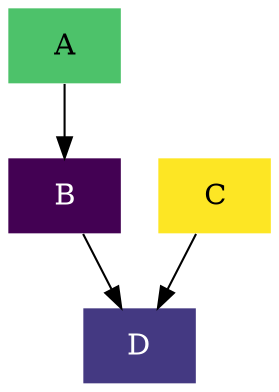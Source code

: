 strict digraph {

    graph [
        rankdir=TB,
        ranksep=0.5,
        nodesep=0.25
    ];
    
    node [
        shape=plaintext,
        style=filled
    ];
    
    edge [
        weight=2.
    ];


    "A" [
        label=<
        <TABLE BORDER="0" CELLBORDER="0" CELLSPACING="0" CELLPADDING="0">
          <TR>
            <TD><FONT COLOR="#000000">A</FONT></TD>
          </TR>
        </TABLE>
        >
        ,
        fillcolor="#4dc26a"
    ];
    
    "B" [
        label=<
        <TABLE BORDER="0" CELLBORDER="0" CELLSPACING="0" CELLPADDING="0">
          <TR>
            <TD><FONT COLOR="#ffffff">B</FONT></TD>
          </TR>
        </TABLE>
        >
        ,
        fillcolor="#430153"
    ];
    
    "C" [
        label=<
        <TABLE BORDER="0" CELLBORDER="0" CELLSPACING="0" CELLPADDING="0">
          <TR>
            <TD><FONT COLOR="#000000">C</FONT></TD>
          </TR>
        </TABLE>
        >
        ,
        fillcolor="#fde624"
    ];
    
    "D" [
        label=<
        <TABLE BORDER="0" CELLBORDER="0" CELLSPACING="0" CELLPADDING="0">
          <TR>
            <TD><FONT COLOR="#ffffff">D</FONT></TD>
          </TR>
        </TABLE>
        >
        ,
        fillcolor="#443982"
    ];


    "A" -> "B"[
        penwidth=1.0
    ];
    
    "B" -> "D"[
        penwidth=1.0
    ];
    
    "C" -> "D"[
        penwidth=1.0
    ];
}